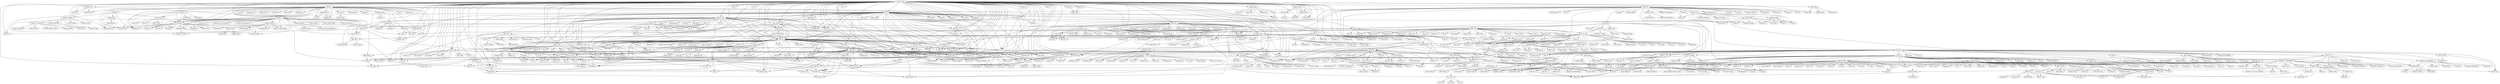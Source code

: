 strict digraph G{
"Enhong Chen " -> "Qi Liu "
"Enhong Chen " -> "Biao Xiang "
"Enhong Chen " -> "Fangshuang Tang "
"Enhong Chen " -> "Biao Chang "
"Enhong Chen " -> "Hengshu Zhu "
"Enhong Chen " -> "Chang Tan "
"Enhong Chen " -> "Chunni Dai"
"Enhong Chen " -> "Huanhuan Cao "
"Enhong Chen " -> "Jilei Tian "
"Enhong Chen " -> "Le Wu "
"Enhong Chen " -> "Linli Xu "
"Enhong Chen " -> "Tengfei Bao "
"Enhong Chen " -> "Lei Zhang "
"Enhong Chen " -> "Jie Yang "
"Enhong Chen " -> "Zaiyi Chen"
"Enhong Chen " -> "Qi Zhou "
"Enhong Chen " -> "Nicholas Jing Yuan "
"Enhong Chen " -> "Yijun Wang"
"Enhong Chen " -> "Zhen Pan"
"Enhong Chen " -> "Tong Xu "
"Enhong Chen " -> "Haiping Ma "
"Enhong Chen " -> "Hongjie Lin"
"Enhong Chen " -> "Hongke Zhao "
"Enhong Chen " -> "Ruoyan Kong"
"Enhong Chen " -> "Xianyu Zeng "
"Enhong Chen " -> "Chuanren Liu "
"Enhong Chen " -> "Liyuan Liu "
"Enhong Chen " -> "Zhen Wangy"
"Enhong Chen " -> "Chu Guan "
"Enhong Chen " -> "Xinjiang Lu "
"Enhong Chen " -> "Xiaolin Li "
"Enhong Chen " -> "Xin Li "
"Enhong Chen " -> "Guandong Xu "
"Enhong Chen " -> "Lin Li "
"Enhong Chen " -> "Aiqing Huang "
"Enhong Chen " -> "Wenjun Ouyang "
"Enhong Chen " -> "Chen Zhu "
"Enhong Chen " -> "Zheng Dong "
"Enhong Chen " -> "Zhen Wang "
"Enhong Chen " -> "Zefan Shen "
"Enhong Chen " -> "Yubo Wang "
"Enhong Chen " -> "Yitan Li "
"Enhong Chen " -> "Guangxiang Zeng "
"Enhong Chen " -> "Ping Luo "
"Enhong Chen " -> "Min Wang "
"Enhong Chen " -> "Ji Chen "
"Enhong Chen " -> "Kuifei Yu "
"Enhong Chen " -> "Bo Li "
"Enhong Chen " -> "Dong Liu "
"Enhong Chen " -> "Lingyang Chu "
"Enhong Chen " -> "Zhefeng Wang "
"Enhong Chen " -> "Zijin Zhao "
"Enhong Chen " -> "Yong Ge "
"Enhong Chen " -> "Xiangyu Zhao "
"Enhong Chen " -> "Hao Zhong "
"Enhong Chen " -> "Guifeng Wang "
"Enhong Chen " -> "Guangming Guo "
"Enhong Chen " -> "Yingling Liu "
"Enhong Chen " -> "Yong Rui "
"Enhong Chen " -> "Cong Zhao "
"Enhong Chen " -> "Guangzhong Sun "
"Enhong Chen " -> "Zhen Liao "
"Enhong Chen " -> "Yu Yang "
"Enhong Chen " -> "Shafqat Ali Shad "
"Enhong Chen " -> "Hao Wang "
"Enhong Chen " -> "Xiaohui Sun "
"Enhong Chen " -> "Derek Hao Hu "
"Enhong Chen " -> "Xiaojun Quan "
"Enhong Chen " -> "Qiming Luo "
"Enhong Chen " -> "Haocheng Wu "
"Enhong Chen " -> "Lei Duan "
"Enhong Chen " -> "Runze Wu "
"Enhong Chen " -> "Wan Ng"
"Enhong Chen " -> "Fuzheng Zhang "
"Enhong Chen " -> "Fan Ye "
"Enhong Chen " -> "Xiang Wu "
"Enhong Chen " -> "Liang He "
"Enhong Chen " -> "Jingsong Lv"
"Enhong Chen " -> "Can Cao"
"Enhong Chen " -> "Guoping Hu"
"Enhong Chen " -> "Yi Zheng "
"Enhong Chen " -> "Guiling Li "
"Enhong Chen " -> "Baoxing Huai "
"Enhong Chen " -> "Linpeng Tang "
"Enhong Chen " -> "Richang Hong "
"Enhong Chen " -> "Junping Du "
"Richang Hong " -> "Junping Du "
"Linpeng Tang " -> "Kai Shu "
"Linpeng Tang " -> "Wan Li "
"Fuzheng Zhang " -> "Zhenyu Zhang"
"Fuzheng Zhang " -> "Honghao Wei "
"Fuzheng Zhang " -> "Chuan Cao "
"Fuzheng Zhang " -> "Hao Fu "
"Fuzheng Zhang " -> "Yuan Zhong "
"Fuzheng Zhang " -> "Wen Zhong "
"Fuzheng Zhang " -> "Jianxun Lian "
"Fuzheng Zhang " -> "Yingmin Zhou "
"Xiaojun Quan " -> "Wenyu Dou "
"Xiaojun Quan " -> "Xingliang Ni "
"Xiaojun Quan " -> "Zhi Lu "
"Xiaojun Quan " -> "Bei Hua "
"Xiaojun Quan " -> "Gang Liu "
"Zhi Lu " -> "Bei Hua "
"Xingliang Ni " -> "Bei Hua "
"Xiaohui Sun " -> "Dongyeop Kang "
"Xiaohui Sun " -> "Ho-Jin Choi "
"Dongyeop Kang " -> "Woosang Lim "
"Dongyeop Kang " -> "Kijung Shin "
"Dongyeop Kang " -> "Lee Sael "
"Dongyeop Kang " -> "U. Kang "
"Dongyeop Kang " -> "Donggyun Han "
"Dongyeop Kang " -> "Nahea Park "
"Dongyeop Kang " -> "Sangtae Kim "
"Dongyeop Kang " -> "Soobin Lee "
"U. Kang " -> "Francesco Silvestri "
"U. Kang " -> "Yongsub Lim "
"U. Kang " -> "Jihoon Choi"
"U. Kang " -> "Woosang Lim "
"U. Kang " -> "Kijung Shin "
"U. Kang " -> "Lee Sael "
"U. Kang " -> "Jinhong Jung "
"U. Kang " -> "Woojeong Jin"
"U. Kang " -> "Lee Sael"
"U. Kang " -> "Namyong Park"
"U. Kang " -> "Donggyun Han "
"U. Kang " -> "Nahea Park "
"U. Kang " -> "Sangtae Kim "
"U. Kang " -> "Soobin Lee "
"Kijung Shin " -> "Bryan Hooi "
"Kijung Shin " -> "Hyun Ah Song "
"Kijung Shin " -> "Hwanjo Yu "
"Kijung Shin " -> "Jisu Kim "
"Kijung Shin " -> "Vaishnavh Nagarajan "
"Kijung Shin " -> "Naji Shajarisales "
"Hyun Ah Song " -> "Xiao Fu "
"Hyun Ah Song " -> "Kejun Huang "
"Bryan Hooi " -> "Disha Makhija"
"Bryan Hooi " -> "Mohit Kumar"
"Bryan Hooi " -> "Jisu Kim "
"Bryan Hooi " -> "Tsubasa Takahashi "
"Zhen Liao " -> "Ho-Jin Choi "
"Guangzhong Sun " -> "Xianming Li "
"Guangzhong Sun " -> "Xichen Wu "
"Guangzhong Sun " -> "Cong Zhao "
"Guangzhong Sun " -> "Yong Rui "
"Guangzhong Sun " -> "Jianxun Lian "
"Hao Zhong " -> "Xiangyu Zhao "
"Yong Ge " -> "Guifeng Wang "
"Yong Ge " -> "Richang Hong "
"Yong Ge " -> "Chuan He "
"Yong Ge " -> "Xindong Wu "
"Yong Ge " -> "Junping Du "
"Zhefeng Wang " -> "Lingyang Chu "
"Zhefeng Wang " -> "Zijin Zhao "
"Min Wang " -> "Fei Chen "
"Min Wang " -> "Lei Zhang "
"Min Wang " -> "Guangxiang Zeng "
"Min Wang " -> "Yuhong Xiong "
"Min Wang " -> "Bingduan Lin "
"Min Wang " -> "Peng Jiang "
"Min Wang " -> "Huiman Hou "
"Min Wang " -> "Lijiang Chen "
"Min Wang " -> "Shimin Chen "
"Min Wang " -> "Conglei Yao "
"Min Wang " -> "Gensheng Zhang "
"Min Wang " -> "Xiao Jiang "
"Gensheng Zhang " -> "Abolfazl Asudeh "
"Gensheng Zhang " -> "Gergely V. Zaruba "
"Shimin Chen " -> "Yanfeng Zhang "
"Shimin Chen " -> "Qiang Wang "
"Lei Zhang " -> "Chang Tan "
"Lei Zhang " -> "Ji Chen "
"Chang Tan " -> "Biao Chang "
"Ping Luo " -> "Zhiqiang Zhang "
"Ping Luo " -> "Yading Yue "
"Ping Luo " -> "Xin Jin "
"Ping Luo " -> "Changying Du "
"Ping Luo " -> "Jia He "
"Ping Luo " -> "Kai Shu "
"Ping Luo " -> "Wan Li "
"Ping Luo " -> "Wei Shen "
"Ping Luo " -> "Xu Pu "
"Ping Luo " -> "Yuhong Xiong "
"Ping Luo " -> "Yong Zhao "
"Ping Luo " -> "Fen Lin "
"Ping Luo " -> "Shicong Feng "
"Ping Luo " -> "Baoyao Zhou "
"Ping Luo " -> "Liwei Zheng "
"Ping Luo " -> "Dan Luo "
"Ping Luo " -> "Guangxiang Zeng "
"Ping Luo " -> "Yuhong Xiong "
"Ping Luo " -> "Bingduan Lin "
"Ping Luo " -> "Ning An "
"Ping Luo " -> "Shengwen Yang "
"Ping Luo " -> "Xukun Shen"
"Ping Luo " -> "Su Yan "
"Ping Luo " -> "Zhiqiang Liu "
"Ping Luo " -> "Yong Zhao "
"Ping Luo " -> "Zhongzhi Shi "
"Ping Luo " -> "Wenchao Yu "
"Ping Luo " -> "Xiang Ao "
"Ping Luo " -> "Conglei Yao "
"Ping Luo " -> "Qi Liu "
"Ping Luo " -> "Xiao Jiang "
"Ping Luo " -> "Yuhong Xiong "
"Ping Luo " -> "Guoxing Zhan"
"Qi Liu " -> "Fangshuang Tang "
"Qi Liu " -> "Le Wu "
"Qi Liu " -> "Linli Xu "
"Qi Liu " -> "Yuyang Ye"
"Qi Liu " -> "Wenya Zhu"
"Qi Liu " -> "Yijun Wang"
"Qi Liu " -> "Zhen Pan"
"Qi Liu " -> "Tong Xu "
"Qi Liu " -> "Hongjie Lin"
"Qi Liu " -> "Hongke Zhao "
"Qi Liu " -> "Ruoyan Kong"
"Qi Liu " -> "Xianyu Zeng "
"Qi Liu " -> "Keli Xiao "
"Qi Liu " -> "Yefan Tao "
"Qi Liu " -> "Yuefan Deng "
"Qi Liu " -> "Chen Zhu "
"Qi Liu " -> "Zheng Dong "
"Qi Liu " -> "Ji Chen "
"Qi Liu " -> "Xiangyu Zhao "
"Qi Liu " -> "Guifeng Wang "
"Qi Liu " -> "Guangming Guo "
"Qi Liu " -> "Yingling Liu "
"Qi Liu " -> "Yu Yang "
"Qi Liu " -> "Shafqat Ali Shad "
"Qi Liu " -> "Hao Wang "
"Qi Liu " -> "Runze Wu "
"Qi Liu " -> "Wan Ng"
"Qi Liu " -> "Xiang Wu "
"Qi Liu " -> "Liang He "
"Qi Liu " -> "Jingsong Lv"
"Qi Liu " -> "Can Cao"
"Qi Liu " -> "Guoping Hu"
"Qi Liu " -> "Yi Zheng "
"Qi Liu " -> "Baoxing Huai "
"Qi Liu " -> "Junping Du "
"Yi Zheng " -> "Nicholas Jing Yuan "
"Nicholas Jing Yuan " -> "Zaiyi Chen"
"Nicholas Jing Yuan " -> "Zhenyu Zhang"
"Nicholas Jing Yuan " -> "Yanjie Fu "
"Nicholas Jing Yuan " -> "Songhua Xu "
"Nicholas Jing Yuan " -> "Kieran McDonald "
"Nicholas Jing Yuan " -> "Yong Rui "
"Nicholas Jing Yuan " -> "Honghao Wei "
"Nicholas Jing Yuan " -> "Chuan Cao "
"Nicholas Jing Yuan " -> "Hao Fu "
"Nicholas Jing Yuan " -> "Yuan Zhong "
"Nicholas Jing Yuan " -> "Wen Zhong "
"Nicholas Jing Yuan " -> "Lian Duan "
"Songhua Xu " -> "Lian Duan "
"Yanjie Fu " -> "Jingci Ming"
"Yanjie Fu " -> "Chu Guan "
"Yanjie Fu " -> "Bin Liu "
"Yanjie Fu " -> "Qiao Li "
"Yanjie Fu " -> "Weiwei Chen "
"Yanjie Fu " -> "Jingyuan Yang "
"Yanjie Fu " -> "Spiros Papadimitriou "
"Yanjie Fu " -> "Lian Duan "
"Yanjie Fu " -> "Can Chen "
"Yanjie Fu " -> "Yong Ge "
"Spiros Papadimitriou " -> "Ananthram Swami "
"Spiros Papadimitriou " -> "Yong Ge "
"Weiwei Chen " -> "Leilei Sun "
"Chu Guan " -> "Jingci Ming"
"Hongke Zhao " -> "Ruoyan Kong"
"Hongke Zhao " -> "Guifeng Wang "
"Tong Xu " -> "Zhen Pan"
"Tong Xu " -> "Hongjie Lin"
"Tong Xu " -> "Guannan Liu "
"Tong Xu " -> "Guoqing Chen "
"Tong Xu " -> "Xiangyu Zhao "
"Tong Xu " -> "Baoxing Huai "
"Guoqing Chen " -> "Can Chen "
"Guannan Liu " -> "Can Chen "
"Linli Xu " -> "Zaiyi Chen"
"Linli Xu " -> "Qi Zhou "
"Linli Xu " -> "Liyuan Liu "
"Linli Xu " -> "Zhen Wangy"
"Linli Xu " -> "Aiqing Huang "
"Linli Xu " -> "Wenjun Ouyang "
"Linli Xu " -> "Zhen Wang "
"Linli Xu " -> "Zefan Shen "
"Linli Xu " -> "Yubo Wang "
"Linli Xu " -> "Yitan Li "
"Linli Xu " -> "Yong Rui "
"Aiqing Huang " -> "Qi Zhou "
"Aiqing Huang " -> "Wenjun Ouyang "
"Qi Zhou " -> "Zaiyi Chen"
"Le Wu " -> "Yijun Wang"
"Le Wu " -> "Guangming Guo "
"Le Wu " -> "Yingling Liu "
"Le Wu " -> "Minghui Qiu "
"Le Wu " -> "Junping Du "
"Minghui Qiu " -> "Guangming Guo "
"Minghui Qiu " -> "Yingling Liu "
"Minghui Qiu " -> "Fenglong Ma "
"Minghui Qiu " -> "Yaliang Li "
"Minghui Qiu " -> "Qi Li "
"Minghui Qiu " -> "Shi Zhi "
"Minghui Qiu " -> "Lu Su "
"Minghui Qiu " -> "Heng Ji "
"Minghui Qiu " -> "Qiming Diao "
"Minghui Qiu " -> "Chao-Yuan Wu "
"Minghui Qiu " -> "Wei Dong "
"Heng Ji " -> "Wenqi He "
"Heng Ji " -> "Meng Qu "
"Heng Ji " -> "Zeqiu Wu "
"Meng Qu " -> "Zeqiu Wu "
"Wenqi He " -> "Zeqiu Wu "
"Lu Su " -> "Hengtong Zhang "
"Lu Su " -> "Yunlong Feng "
"Lu Su " -> "Zhaoran Wang "
"Lu Su " -> "Shiyu Wang "
"Lu Su " -> "Chuishi Meng "
"Lu Su " -> "Christopher J. Quinn "
"Qi Li " -> "Hengtong Zhang "
"Qi Li " -> "Yunlong Feng "
"Qi Li " -> "Chuishi Meng "
"Qi Li " -> "Nan Du "
"Qi Li " -> "Chaochun Liu "
"Qi Li " -> "Yusheng Xie "
"Qi Li " -> "Christopher J. Quinn "
"Chaochun Liu " -> "Yusheng Xie "
"Nan Du " -> "Yusheng Xie "
"Yaliang Li " -> "Chenwei Zhang "
"Yaliang Li " -> "Hengtong Zhang "
"Yaliang Li " -> "Guangxu Xun "
"Yaliang Li " -> "Vishrawas Gopalakrishnan"
"Yaliang Li " -> "Huan Sun "
"Yaliang Li " -> "Hongliang Fei"
"Yaliang Li " -> "Hao Wu"
"Yaliang Li " -> "Chuishi Meng "
"Yaliang Li " -> "Yusheng Xie "
"Huan Sun " -> "Yusheng Xie "
"Fenglong Ma " -> "Hengtong Zhang "
"Fenglong Ma " -> "Houping Xiao "
"Fenglong Ma " -> "Guangxu Xun "
"Fenglong Ma " -> "Vishrawas Gopalakrishnan"
"Fenglong Ma " -> "Yunlong Feng "
"Fenglong Ma " -> "Shi Zhi "
"Fenglong Ma " -> "Christopher J. Quinn "
"Houping Xiao " -> "Hengtong Zhang "
"Houping Xiao " -> "Yunlong Feng "
"Houping Xiao " -> "Zhaoran Wang "
"Houping Xiao " -> "Shiyu Wang "
"Xiang Ao " -> "Yingmin Zhou "
"Wenchao Yu " -> "Xiaohu Cheng "
"Shengwen Yang " -> "Su Yan "
"Shengwen Yang " -> "Zhiqiang Liu "
"Ning An " -> "Yuhong Xiong "
"Ning An " -> "Bingduan Lin "
"Ning An " -> "Wei Shen "
"Ning An " -> "Jing Yang "
"Ning An " -> "Gil Alterovitz "
"Wei Shen " -> "Yinan Liu "
"Wei Shen " -> "Chenwei Ran "
"Wei Shen " -> "Xuan Zhu "
"Wei Shen " -> "Conglei Yao "
"Jia He " -> "Guoping Long "
"Changying Du " -> "Xin Jin "
"Changying Du " -> "Guoping Long "
"Changying Du " -> "Changde Du "
"Changying Du " -> "Xin Jin "
"Changying Du " -> "Yucheng Li "
"Xin Jin " -> "Dan Luo "
"Zhiqiang Zhang " -> "Jiawei Hu "
"Xiaolin Li " -> "Jingci Ming"
"Xinjiang Lu " -> "Jingci Ming"
"Chuanren Liu " -> "Xianyu Zeng "
"Chuanren Liu " -> "Jingyuan Yang "
"Chuanren Liu " -> "Mingfei Teng "
"Chuanren Liu " -> "March Liao"
"Chuanren Liu " -> "Vivian Zhu"
"Chuanren Liu " -> "Zheng Dong "
"Chuanren Liu " -> "Kai Zhang "
"Chuanren Liu " -> "Wei Geng"
"Chuanren Liu " -> "Matt Perkins"
"Chuanren Liu " -> "Bowen Du "
"Chuanren Liu " -> "Zhenshan Hou "
"Chuanren Liu " -> "Leilei Sun "
"Chuanren Liu " -> "Yanming Xie"
"Chuanren Liu " -> "Lian Duan "
"Chuanren Liu " -> "Yong Ge "
"Kai Zhang " -> "Shandian Zhe "
"Kai Zhang " -> "Chaoran Cheng "
"Kai Zhang " -> "Zhi Wei "
"Kai Zhang " -> "Tan Yan "
"Zhi Wei " -> "Fei Tan "
"Zhi Wei " -> "Chaoran Cheng "
"Zhi Wei " -> "Kuang Du"
"Zhi Wei " -> "Ruihua Cheng"
"Zhi Wei " -> "Chenguang Qin"
"Zhi Wei " -> "Huaxin You"
"Zhi Wei " -> "Sha Hu"
"Zhi Wei " -> "Shandian Zhe "
"Haiping Ma " -> "Zhen Pan"
"Haiping Ma " -> "Hongjie Lin"
"Tengfei Bao " -> "Baoxing Huai "
"Tengfei Bao " -> "Hengshu Zhu "
"Hengshu Zhu " -> "Biao Chang "
"Hengshu Zhu " -> "Xianyu Zeng "
"Hengshu Zhu " -> "Huang Xu "
"Hengshu Zhu " -> "Zhiwen Yu "
"Hengshu Zhu " -> "Bin Guo "
"Hengshu Zhu " -> "Chen Zhu "
"Hengshu Zhu " -> "Bo Jin "
"Hengshu Zhu " -> "Li Guo"
"Hengshu Zhu " -> "Chao Zhang"
"Hengshu Zhu " -> "Kuifei Yu "
"Hengshu Zhu " -> "Xiangyu Zhao "
"Hengshu Zhu " -> "Chen Zhu "
"Hengshu Zhu " -> "Pengliang Ding "
"Hengshu Zhu " -> "Fang Xie "
"Hengshu Zhu " -> "Qing Wang "
"Hengshu Zhu " -> "Wei Hu "
"Hengshu Zhu " -> "Yuan Yao "
"Hengshu Zhu " -> "Meng Qu "
"Hengshu Zhu " -> "Junming Liu "
"Hengshu Zhu " -> "Baoxing Huai "
"Junming Liu " -> "Jingci Ming"
"Junming Liu " -> "Qiao Li "
"Junming Liu " -> "Jingyuan Yang "
"Junming Liu " -> "Leilei Sun "
"Meng Qu " -> "Qiao Li "
"Meng Qu " -> "Jingyuan Yang "
"Bo Jin " -> "Chao Che "
"Bo Jin " -> "Kuifei Yu"
"Bo Jin " -> "Yue Qu "
"Bo Jin " -> "Li Guo "
"Bo Jin " -> "Cuili Yao "
"Bo Jin " -> "Ruiyun Yu "
"Bo Jin " -> "Qiang Zhang "
"Bin Guo " -> "Zhitao Wang "
"Bin Guo " -> "Liang Wang "
"Bin Guo " -> "Tao Ku "
"Bin Guo " -> "Fei Yi "
"Bin Guo " -> "Miao Tian "
"Zhiwen Yu " -> "Huang Xu "
"Zhiwen Yu " -> "Zhitao Wang "
"Zhiwen Yu " -> "Liang Wang "
"Zhiwen Yu " -> "Tao Ku "
"Zhiwen Yu " -> "Fei Yi "
"Zhiwen Yu " -> "Miao Tian "
"Zhiwen Yu " -> "Zhu Wang "
"Zhiwen Yu " -> "Huilei He "
"Zhiwen Yu " -> "Jilei Tian "
"Zhu Wang " -> "Miao Tian "
"Linli Xu " -> "Defu Lian "
"Defu Lian " -> "Yuyang Ye"
"Defu Lian " -> "Wenya Zhu"
"Defu Lian " -> "Zhenyu Zhang"
"Defu Lian " -> "Xianming Li "
"Defu Lian " -> "Yong Rui "
"Defu Lian " -> "Cong Zhao "
"Jilei Tian " -> "Kuifei Yu "
"Jilei Tian " -> "Dong Liu "
"Jilei Tian " -> "Baoxing Huai "
"Huanhuan Cao " -> "Jie Yang "
"Huanhuan Cao " -> "Kuifei Yu "
"Huanhuan Cao " -> "Dong Liu "
"Huanhuan Cao " -> "Derek Hao Hu "
"Biao Xiang " -> "Fangshuang Tang "
"Biao Xiang " -> "Ji Chen "
"Biao Xiang " -> "Yu Yang "
"Biao Xiang " -> "Shafqat Ali Shad "
"Qi Liu " -> "Zongda Wu "
"Qi Liu " -> "Biao Chang "
"Zongda Wu " -> "Yijun Wang"
"Zongda Wu " -> "Guandong Xu "
"Zongda Wu " -> "Guiling Li "
"Enhong Chen " -> "Zhongmou Li "
"Enhong Chen " -> "Defu Lian "
"Enhong Chen " -> "Kai Zheng "
"Kai Zheng " -> "Hoyoung Jueng"
"Kai Zheng " -> "Jiajie Xu "
"Kai Zheng " -> "Haozhou Wang "
"Kai Zheng " -> "Bolong Zheng "
"Kai Zheng " -> "Ling Jyh Chen "
"Kai Zheng " -> "Fuzheng Zhang "
"Kai Zheng " -> "Defu Lian "
"Kai Zheng " -> "Han Su "
"Kai Zheng " -> "Guohui Li "
"Kai Zheng " -> "Shuo Shang "
"Kai Zheng " -> "Guohe Li "
"Kai Zheng " -> "Haoji Hu "
"Kai Zheng " -> "Yingzi Wang "
"Yingzi Wang " -> "Kieran McDonald "
"Yingzi Wang " -> "Yong Rui "
"Shuo Shang " -> "Jiajun Liu "
"Shuo Shang " -> "Kun Zhao "
"Shuo Shang " -> "Philipp Sommer "
"Shuo Shang " -> "Brano Kusy "
"Shuo Shang " -> "Raja Jurdak "
"Shuo Shang " -> "Lisi Chen "
"Shuo Shang " -> "Zhewei Wei "
"Shuo Shang " -> "Guohe Li "
"Raja Jurdak " -> "Kewei Zhang "
"Raja Jurdak " -> "Reza Arablouei "
"Jiajun Liu " -> "Kun Zhao "
"Jiajun Liu " -> "Philipp Sommer "
"Jiajun Liu " -> "Brano Kusy "
"Ling Jyh Chen " -> "Kai Zheng "
"Bolong Zheng " -> "Yaguang Li "
"Bolong Zheng " -> "Han Su "
"Bolong Zheng " -> "Tieke He "
"Bolong Zheng " -> "Guohui Li "
"Jiajie Xu " -> "Hoyoung Jueng"
"Jiajie Xu " -> "Huiwen Liu "
"Jiajie Xu " -> "Kai Zheng "
"Jiajie Xu " -> "Lan Du "
"Jiajie Xu " -> "Xian Wu "
"Zhongmou Li " -> "Xiang Wu "
"Chen Zhu " -> "Spiros Papadimitriou "
"Chuanren Liu " -> "Nicholas Jing Yuan "
"Chuanren Liu " -> "Yanjie Fu "
"Chuanren Liu " -> "Songhua Xu "
"Chuanren Liu " -> "Chonghui Guo "
"Chuanren Liu " -> "Yong Tang "
"Chonghui Guo " -> "Leilei Sun "
"Chonghui Guo " -> "Yanming Xie"
"Yanjie Fu " -> "Hao Zhong "
"Nicholas Jing Yuan " -> "Dan Luo "
"Tengfei Bao " -> "Le Wu "
"Tengfei Bao " -> "Linli Xu "
"Tengfei Bao " -> "Yi Zheng "
"Hengshu Zhu " -> "Jingyuan Yang "
"Zhiwen Yu " -> "Jingyuan Yang "
"Biao Xiang " -> "Yi Zheng "
"Qi Liu " -> "Minghui Qiu "
"Qi Liu " -> "Linpeng Tang "
"Qi Li " -> "Huan Sun "
"Yaliang Li " -> "Chaochun Liu "
"Yaliang Li " -> "Nan Du "
"Enhong Chen " -> "Yong Ge "
"Enhong Chen " -> "Zongda Wu "
"Enhong Chen " -> "Feida Zhu "
"Enhong Chen " -> "Yanjie Fu "
"Enhong Chen " -> "Ming Zhou "
"Kai Zheng " -> "Wen Chih Peng "
"Kai Zheng " -> "Nicholas Jing Yuan "
"Kai Zheng " -> "Yong Rui "
"Yong Rui " -> "Honghao Wei "
"Yong Rui " -> "Chuan Cao "
"Yong Rui " -> "Hao Fu "
"Yong Rui " -> "Hao Fu "
"Yong Rui " -> "Jianlong Fu "
"Yong Rui " -> "Kuiyuan Yang "
"Nicholas Jing Yuan " -> "Qi Zhou "
"Yanjie Fu " -> "Yong Ge "
"Wen Chih Peng " -> "Wen Yuan Zhu "
"Wen Chih Peng " -> "Kai Zheng "
"Wen Chih Peng " -> "Chih Chieh Hung "
"Wen Chih Peng " -> "Po Ruey Lei "
"Wen Yuan Zhu " -> "Kai Zheng "
"Ming Zhou " -> "Pengcheng Yin "
"Ming Zhou " -> "Nan Duan "
"Ming Zhou " -> "Junwei Bao "
"Ming Zhou " -> "Kai Zhang "
"Ming Zhou " -> "Wei Wu "
"Ming Zhou " -> "Haocheng Wu "
"Ming Zhou " -> "Furu Wei "
"Ming Zhou " -> "Yingjun Wu "
"Ming Zhou " -> "Hyun-Kyo Oh "
"Ming Zhou " -> "Sunju Park "
"Ming Zhou " -> "Yajuan Duan "
"Ming Zhou " -> "Xiaolong Wang "
"Ming Zhou " -> "Xiaohua Liu "
"Ming Zhou " -> "Ming Zhang "
"Ming Zhou " -> "Jinhan Kim "
"Ming Zhou " -> "Long Jiang "
"Ming Zhou " -> "Xiaohua Liu "
"Ming Zhou " -> "Long Jiang "
"Ming Zhou " -> "Duo Ding "
"Ming Zhou " -> "Xingping Jiang "
"Ming Zhou " -> "Fang Wang "
"Ming Zhou " -> "Lei Duan "
"Ming Zhou " -> "Bing Qin "
"Ming Zhou " -> "Nan Yang "
"Long Jiang " -> "Ming Zhou "
"Jinhan Kim " -> "Mu-Woong Lee "
"Jinhan Kim " -> "Ming Zhou "
"Xiaolong Wang " -> "Jingjing Wang "
"Xiaolong Wang " -> "Min Li "
"Jingjing Wang " -> "Wenzhu Tong "
"Jingjing Wang " -> "Hongkun Yu "
"Jingjing Wang " -> "Min Li "
"Jingjing Wang " -> "Xiuli Ma "
"Jingjing Wang " -> "Haoyan Cai "
"Jingjing Wang " -> "Tim Hanratty "
"Tim Hanratty " -> "Keyang Zhang "
"Tim Hanratty " -> "Quan Yuan "
"Tim Hanratty " -> "Haoruo Peng "
"Tim Hanratty " -> "Shaowen Wang "
"Shaowen Wang " -> "Haoruo Peng "
"Quan Yuan " -> "Xinhe Geng "
"Quan Yuan " -> "Haoruo Peng "
"Keyang Zhang " -> "Haoruo Peng "
"Sunju Park " -> "Hyun-Kyo Oh "
"Sunju Park " -> "Jiwoon Ha "
"Sunju Park " -> "Soon-Hyoung Kwon "
"Sunju Park " -> "Min-Hee Jang "
"Sunju Park " -> "Sang-Chul Lee "
"Sunju Park " -> "Yoohan Noh "
"Jiwoon Ha " -> "Dong-Kyu Chae "
"Jiwoon Ha " -> "BooJoong Kang "
"Jiwoon Ha " -> "Eul Gyu Im "
"Jiwoon Ha " -> "Soon-Hyoung Kwon "
"Dong-Kyu Chae " -> "Seong-Je Cho "
"Dong-Kyu Chae " -> "Yesol Kim "
"Dong-Kyu Chae " -> "Yun-Yong Ko "
"Hyun-Kyo Oh " -> "Yoohan Noh "
"Furu Wei " -> "Yingjun Wu "
"Furu Wei " -> "Yajuan Duan "
"Furu Wei " -> "Bing Qin "
"Furu Wei " -> "Nan Yang "
"Wei Wu " -> "Kai Zhang "
"Wei Wu " -> "Haocheng Wu "
"Wei Wu " -> "Fang Wang "
"Wei Wu " -> "Lei Duan "
"Kai Zhang " -> "Fang Wang "
"Yanjie Fu " -> "Xiaolin Li "
"Yanjie Fu " -> "Xinjiang Lu "
"Min Wang " -> "Linpeng Tang "
"Ping Luo " -> "Peifeng Yin "
"Qi Liu " -> "Haiping Ma "
"Qi Liu " -> "Chuanren Liu "
"Chuanren Liu " -> "Meng Qu "
"Linli Xu " -> "Yingzi Wang "
"Le Wu " -> "Richang Hong "
"Peifeng Yin " -> "Kai Shu "
"Peifeng Yin " -> "Wan Li "
"Feida Zhu " -> "Liu Yang "
"Feida Zhu " -> "Swapna Gottipati "
"Feida Zhu " -> "Huiping Sun "
"Feida Zhu " -> "Zhong Chen "
"Feida Zhu " -> "Hanbo Dai "
"Feida Zhu " -> "Biao Chang "
"Feida Zhu " -> "Wei Xie "
"Feida Zhu " -> "Cindy Xinde Lin "
"Feida Zhu " -> "Bolin Ding "
"Feida Zhu " -> "Bo Zhao "
"Feida Zhu " -> "Chen Chen "
"Feida Zhu " -> "Xin Mu "
"Feida Zhu " -> "Jing Xiao"
"Feida Zhu " -> "Jianzong Wang"
"Feida Zhu " -> "Guangming Guo "
"Feida Zhu " -> "Yingling Liu "
"Feida Zhu " -> "Qiang Qu "
"Feida Zhu " -> "Wei Dong "
"Feida Zhu " -> "Kwan Hui Lim "
"Feida Zhu " -> "Palakorn Achananuparp "
"Feida Zhu " -> "Adrian Vu "
"Feida Zhu " -> "Agus Trisnajaya Kwee "
"Feida Zhu " -> "Wei Wei "
"Feida Zhu " -> "Guohui Li "
"Kwan Hui Lim " -> "Xiaoting Wang "
"Kwan Hui Lim " -> "Tharshan Vaithianathan "
"Bo Zhao " -> "Xide Lin "
"Bo Zhao " -> "Mengting Wan "
"Bo Zhao " -> "Xiangyu Chen "
"Bo Zhao " -> "Fedor Borisyuk "
"Bo Zhao " -> "Krishnaram Kenthapadi "
"Bo Zhao " -> "David Stein "
"Bo Zhao " -> "Chuishi Meng "
"Bo Zhao " -> "Shi Zhi "
"Bo Zhao " -> "Wenzhu Tong "
"Bo Zhao " -> "Dian Yu "
"Bo Zhao " -> "Joonseok Lee "
"Bo Zhao " -> "Yupeng Gu "
"Bo Zhao " -> "Yizhou Sun "
"Bo Zhao " -> "Fangbo Tao "
"Bo Zhao " -> "Tim Weninger "
"Tim Weninger " -> "Salvador Aguiñaga "
"Tim Weninger " -> "Rodrigo Palacios "
"Tim Weninger " -> "David Chiang "
"Tim Weninger " -> "Yonatan Bisk "
"Tim Weninger " -> "Baoxu Shi "
"Tim Weninger " -> "Rodrigo Palacios "
"Tim Weninger " -> "Thomas Gottron"
"Tim Weninger " -> "Rick Barber "
"Fangbo Tao " -> "Huan Gui "
"Fangbo Tao " -> "Jialu Liu "
"Joonseok Lee " -> "Sangho Suh "
"Joonseok Lee " -> "Seungyeon Kim "
"Bolin Ding " -> "Xide Lin "
"Bolin Ding " -> "Xin Jin "
"Bolin Ding " -> "Liangliang Cao "
"Bolin Ding " -> "Jiebo Luo "
"Bolin Ding " -> "Zhenhui Li "
"Bolin Ding " -> "Roland Kays "
"Bolin Ding " -> "Peter Nye "
"Bolin Ding " -> "Ashok N. Srivastava "
"Bolin Ding " -> "Nikunj C. Oza "
"Nikunj C. Oza " -> "Bryan L. Matthews "
"Nikunj C. Oza " -> "Manali Sharma "
"Nikunj C. Oza " -> "David Nielsen "
"Nikunj C. Oza " -> "Clay Woolam "
"Nikunj C. Oza " -> "Kevin W. Hamlen "
"Kevin W. Hamlen " -> "Clay Woolam "
"Manali Sharma " -> "David Nielsen "
"Manali Sharma " -> "Maria Eugenia Ramirez-Loaiza "
"Manali Sharma " -> "Geet Kumar "
"Bryan L. Matthews " -> "Igor Melnyk "
"Bryan L. Matthews " -> "David Nielsen "
"Ashok N. Srivastava " -> "Qing Chen "
"Zhenhui Li " -> "Fei Wu "
"Zhenhui Li " -> "Hongjian Wang "
"Zhenhui Li " -> "Margaret C. Crofoot "
"Zhenhui Li " -> "Hongjian Wang "
"Zhenhui Li " -> "Corina Graif "
"Zhenhui Li " -> "Zhuojie Huang "
"Zhenhui Li " -> "Jingjing Wang "
"Hongjian Wang " -> "Zhuojie Huang "
"Fei Wu " -> "Zhuojie Huang "
"Jiebo Luo " -> "Tianran Hu "
"Jiebo Luo " -> "Yingzi Wang "
"Jiebo Luo " -> "Liangliang Cao "
"Jiebo Luo " -> "Adam Sadilek "
"Jiebo Luo " -> "Yu Wang "
"Jiebo Luo " -> "Jianbo Yuan "
"Jiebo Luo " -> "Quanzeng You "
"Jiebo Luo " -> "Tong Sun "
"Jiebo Luo " -> "Simon Weber "
"Jiebo Luo " -> "Andrew Nocka "
"Jiebo Luo " -> "Danning Zheng "
"Jiebo Luo " -> "Junhuan Zhu "
"Jiebo Luo " -> "Yuheng Hu "
"Jiebo Luo " -> "Jun Wu "
"Jiebo Luo " -> "Ling He "
"Jiebo Luo " -> "Lee Murphy "
"Jiebo Luo " -> "Zhou Yu "
"Jiebo Luo " -> "Fei Wu "
"Jiebo Luo " -> "Yi Yang "
"Jiebo Luo " -> "Bin Xu "
"Jiebo Luo " -> "Hailin Jin "
"Jiebo Luo " -> "Jianchao Yang "
"Jiebo Luo " -> "Tianlang Chen"
"Jiebo Luo " -> "Yuxiao Chen"
"Jiebo Luo " -> "Gang Wang "
"Jiebo Luo " -> "Dhiraj Joshi "
"Jiebo Luo " -> "Andrey Del Pozo "
"Hailin Jin " -> "Matthew D. Hoffman "
"Bin Xu " -> "Xin Shen "
"Yi Yang " -> "Zhou Yu "
"Yi Yang " -> "Xiaojun Chang "
"Yi Yang " -> "Xiaochi Wei "
"Yi Yang " -> "Xiang Wang "
"Yi Yang " -> "Zhipeng Gao "
"Yi Yang " -> "Hanqi Wang "
"Yi Yang " -> "Jun Xiao "
"Yi Yang " -> "Weiming Lu "
"Yi Yang " -> "Jiajun Liu "
"Xiaojun Chang " -> "Guodong Long "
"Fei Wu " -> "Zhou Yu "
"Fei Wu " -> "Siliang Tang "
"Fei Wu " -> "Xinyan Lu "
"Fei Wu " -> "Hanqi Wang "
"Fei Wu " -> "Jun Xiao "
"Fei Wu " -> "Weiming Lu "
"Fei Wu " -> "Jun Song "
"Fei Wu " -> "Haishan Wu"
"Fei Wu " -> "Tong Zhang"
"Fei Wu " -> "Xinyu Duan "
"Fei Wu " -> "Haidong Gao "
"Siliang Tang " -> "Zhou Yu "
"Siliang Tang " -> "Xinyu Duan "
"Siliang Tang " -> "Jun Xiao "
"Siliang Tang " -> "Haidong Gao "
"Quanzeng You " -> "Tong Sun "
"Quanzeng You " -> "Junhuan Zhu "
"Quanzeng You " -> "Jianchao Yang "
"Quanzeng You " -> "Xing Yong"
"Jianbo Yuan " -> "Jun Wu "
"Adam Sadilek " -> "Tianran Hu "
"Tianran Hu " -> "Yingzi Wang "
"Xin Jin " -> "Liangliang Cao "
"Xin Jin " -> "Keke Cai "
"Xin Jin " -> "Zhen Wen "
"Xin Jin " -> "Gang Wang "
"Xin Jin " -> "Dhiraj Joshi "
"Xin Jin " -> "Andrey Del Pozo "
"Zhen Wen " -> "Nan Li "
"Zhen Wen " -> "Arijit Khan "
"Zhen Wen " -> "Huida Qiu "
"Zhen Wen " -> "Dashun Wang "
"Zhen Wen " -> "Ching Yung Lin "
"Zhen Wen " -> "Chaoming Song "
"Dashun Wang " -> "Xinyang Zhang "
"Arijit Khan " -> "Thomas Wohler "
"Arijit Khan " -> "Nandish Jayaram "
"Hengshu Zhu " -> "Huayu Li "
"Yong Ge " -> "Biao Chang "
"Yong Ge " -> "Hasan Timucin Ozdemir "
"Yong Ge " -> "Jannite Yu "
"Yong Ge " -> "Kuo Chu Lee "
"Yong Ge " -> "Zhenyu Zhang"
"Yong Ge " -> "Ruoyan Kong"
"Yong Ge " -> "Danhuai Guo "
"Yong Ge " -> "Yingqiu Zhu "
"Yong Ge " -> "Wei Xu "
"Yong Ge " -> "Yuanchun Zhou "
"Yong Ge " -> "Zijun Yao "
"Yong Ge " -> "Jing Yuan "
"Yong Ge " -> "Chen Zhu "
"Yong Ge " -> "Li Guo"
"Yong Ge " -> "Chao Zhang"
"Yong Ge " -> "Liang Wu "
"Yong Ge " -> "Bo Liu "
"Yong Ge " -> "Guandong Xu "
"Yong Ge " -> "Changxia Tao "
"Yong Ge " -> "Yuan Ge"
"Yong Ge " -> "Wei Geng"
"Yong Ge " -> "Matt Perkins"
"Yong Ge " -> "Zhongmou Li "
"Yong Ge " -> "Keli Xiao "
"Yong Ge " -> "Marco Gruteser "
"Yong Ge " -> "Yi Zheng "
"Yong Ge " -> "Min Ding "
"Keli Xiao " -> "Yong Ge "
"Yuan Ge" -> "Changxia Tao "
"Guandong Xu " -> "Liang Wu "
"Guandong Xu " -> "Bo Liu "
"Guandong Xu " -> "Jianhui Li "
"Guandong Xu " -> "Yuanchun Zhou "
"Guandong Xu " -> "Liang Hu "
"Guandong Xu " -> "Wei Cao "
"Guandong Xu " -> "Zhiping Gu"
"Guandong Xu " -> "Runze Wu "
"Guandong Xu " -> "Wan Ng"
"Guandong Xu " -> "Songguo Liu"
"Guandong Xu " -> "Can Zhu "
"Zhiping Gu" -> "Wei Cao "
"Liang Hu " -> "Wei Cao "
"Yuanchun Zhou " -> "Danhuai Guo "
"Yuanchun Zhou " -> "Yingqiu Zhu "
"Yuanchun Zhou " -> "Wei Xu "
"Yuanchun Zhou " -> "Liang Wu "
"Yuanchun Zhou " -> "Bo Liu "
"Yuanchun Zhou " -> "Bin Cao "
"Liang Wu " -> "Justin Sampson "
"Jianhui Li " -> "Danhuai Guo "
"Jianhui Li " -> "Yingqiu Zhu "
"Jianhui Li " -> "Wei Xu "
"Jianhui Li " -> "Bo Liu "
"Jianhui Li " -> "Bin Cao "
"Jing Yuan " -> "Zijun Yao "
"Zijun Yao " -> "Bin Liu "
"Zijun Yao " -> "Yong Ge "
"Enhong Chen " -> "Wenjun Zhou "
"Enhong Chen " -> "Heung-Yeung Shum "
"Heung-Yeung Shum " -> "Yajuan Duan "
"Heung-Yeung Shum " -> "Furu Wei "
"Heung-Yeung Shum " -> "Haocheng Wu "
"Heung-Yeung Shum " -> "Wei Wu "
"Heung-Yeung Shum " -> "Lei Duan "
"Furu Wei " -> "Zhou Zhao "
"Furu Wei " -> "Duyu Tang "
"Duyu Tang " -> "Bing Qin "
"Duyu Tang " -> "Nan Yang "
"Zhou Zhao " -> "Yingjun Wu "
"Zhou Zhao " -> "Xinyu Duan "
"Zhou Zhao " -> "Jun Xiao "
"Zhou Zhao " -> "Hanqing Lu "
"Zhou Zhao " -> "Steven Liu "
"Yu Yang " -> "Nicholas Jing Yuan "
"Feida Zhu " -> "Minghui Qiu "
"Feida Zhu " -> "Qi Liu "
"Feida Zhu " -> "Le Wu "
"Feida Zhu " -> "Siyuan Liu "
"Feida Zhu " -> "Shuhui Wang "
"Shuhui Wang " -> "Kasthuri Jayarajah "
"Shuhui Wang " -> "Archan Misra "
"Shuhui Wang " -> "Jun Huang "
"Shuhui Wang " -> "Guorong Li "
"Shuhui Wang " -> "Yan Hua "
"Shuhui Wang " -> "Anni Cai "
"Shuhui Wang " -> "Xin Jin "
"Shuhui Wang " -> "Qiang Qu"
"Xin Jin " -> "Jia He "
"Siyuan Liu " -> "Kasthuri Jayarajah "
"Siyuan Liu " -> "Archan Misra "
"Siyuan Liu " -> "Yan Hua "
"Siyuan Liu " -> "Qingming Huang "
"Siyuan Liu " -> "Anni Cai "
"Siyuan Liu " -> "Rammaya Krishnan"
"Siyuan Liu " -> "Qiang Qu "
"Siyuan Liu " -> "Qiang Qu"
"Siyuan Liu " -> "Ramayya Krishnan "
"Qingming Huang " -> "Jun Huang "
"Qingming Huang " -> "Guorong Li "
"Qingming Huang " -> "Yan Hua "
"Qingming Huang " -> "Anni Cai "
"Le Wu " -> "Hongke Zhao "
"Bo Zhao " -> "Lance M. Kaplan "
"Bo Zhao " -> "Qi Li "
"Bo Zhao " -> "Wei Fan "
"Bo Zhao " -> "Yaliang Li "
"Bo Zhao " -> "Lu Su "
"Bo Zhao " -> "Fenglong Ma "
"Bo Zhao " -> "Heng Ji "
"Bo Zhao " -> "Yuanhua Lv "
"Bo Zhao " -> "David Hardtke "
"Bo Zhao " -> "Yang Li "
"Bo Zhao " -> "Ashok N. Srivastava "
"Bo Zhao " -> "Nikunj C. Oza "
"Nikunj C. Oza " -> "Igor Melnyk "
"Yang Li " -> "Fangbo Tao "
"David Hardtke " -> "Yupeng Gu "
"David Hardtke " -> "Yizhou Sun "
"Yuanhua Lv " -> "Qianyi Zhan "
"Yuanhua Lv " -> "Joonseok Lee "
"Yuanhua Lv " -> "Dimitrios Lymberopoulos "
"Yuanhua Lv " -> "Wan Chen "
"Yuanhua Lv " -> "Ashok Chandra "
"Yuanhua Lv " -> "Pradeep Chilakamarri "
"Yuanhua Lv " -> "David Hamilton "
"Yuanhua Lv " -> "Bernhard Kohlmeier "
"Yuanhua Lv " -> "Dhyanesh Narayanan "
"Yuanhua Lv " -> "Evangelos E. Papalexakis "
"Yuanhua Lv " -> "Bo Zhao "
"Yuanhua Lv " -> "Taesup Moon "
"Evangelos E. Papalexakis " -> "Xiao Fu "
"Evangelos E. Papalexakis " -> "Kejun Huang "
"Evangelos E. Papalexakis " -> "Bryan Hooi "
"Evangelos E. Papalexakis " -> "Alona Fyshe "
"Evangelos E. Papalexakis " -> "Hwanjo Yu "
"Evangelos E. Papalexakis " -> "A. Seza Dogruöz "
"Evangelos E. Papalexakis " -> "Bin Liu "
"Evangelos E. Papalexakis " -> "Ashok Chandra "
"Evangelos E. Papalexakis " -> "Pradeep Chilakamarri "
"Evangelos E. Papalexakis " -> "David Hamilton "
"Evangelos E. Papalexakis " -> "Bernhard Kohlmeier "
"Evangelos E. Papalexakis " -> "Dhyanesh Narayanan "
"Evangelos E. Papalexakis " -> "Bo Zhao "
"Evangelos E. Papalexakis " -> "Ananthram Swami "
"Dimitrios Lymberopoulos " -> "Mengting Wan "
"Dimitrios Lymberopoulos " -> "Di Wang "
"Dimitrios Lymberopoulos " -> "Matthew Goldman "
"Dimitrios Lymberopoulos " -> "Matt Taddy "
"Dimitrios Lymberopoulos " -> "Gennady Pekhimenko "
"Dimitrios Lymberopoulos " -> "Oriana Riva "
"Dimitrios Lymberopoulos " -> "Karin Strauss "
"Dimitrios Lymberopoulos " -> "Doug Burger "
"Dimitrios Lymberopoulos " -> "He Wang "
"Mengting Wan " -> "Di Wang "
"Mengting Wan " -> "Matthew Goldman "
"Mengting Wan " -> "Matt Taddy "
"Fenglong Ma " -> "Qi Li "
"Fenglong Ma " -> "Yaliang Li "
"Fenglong Ma " -> "Lu Su "
"Wei Fan " -> "Chenwei Zhang "
"Wei Fan " -> "Jingchao Ni "
"Wei Fan " -> "Shulong Tan "
"Wei Fan " -> "Hongliang Fei"
"Wei Fan " -> "Hao Wu"
"Wei Fan " -> "Ke Wu "
"Wei Fan " -> "Andrea Edwards "
"Wei Fan " -> "Liangyue Li "
"Wei Fan " -> "Yuan Yao "
"Wei Fan " -> "Hanghang Tong "
"Wei Fan " -> "Yubao Wu "
"Wei Fan " -> "Xiaofeng Zhu "
"Wei Fan " -> "Li Li "
"Wei Fan " -> "Chuishi Meng "
"Wei Fan " -> "Yongjie Cai "
"Wei Fan " -> "Hanghang Tong "
"Wei Fan " -> "Ping Ji "
"Wei Fan " -> "Ziming Feng "
"Wei Fan " -> "Yusheng Xie "
"Wei Fan " -> "Nan Du "
"Wei Fan " -> "Xiaobai Liu "
"Hanghang Tong " -> "Yang Yang "
"Hanghang Tong " -> "Chaoli Wang "
"Hanghang Tong " -> "Yong Wu "
"Hanghang Tong " -> "Jian Lu "
"Hanghang Tong " -> "Guo Yan "
"Hanghang Tong " -> "Kezun Zhang "
"Hanghang Tong " -> "Xing Su "
"Hanghang Tong " -> "Ping Ji "
"Hanghang Tong " -> "Xinzhu Mu "
"Hanghang Tong " -> "Chen Chen "
"Hanghang Tong " -> "Jingrui He"
"Hanghang Tong " -> "Nadya Bliss"
"Hanghang Tong " -> "Chuang Lin "
"Hanghang Tong " -> "Si Zhang "
"Hanghang Tong " -> "Lei Xie "
"Hanghang Tong " -> "Lei Ying "
"Hanghang Tong " -> "Cong Ma "
"Hanghang Tong " -> "Yu Jing "
"Hanghang Tong " -> "Yongjie Cai "
"Hanghang Tong " -> "Ping Ji "
"Hanghang Tong " -> "Jingchao Ni "
"Hanghang Tong " -> "Jingwei Xu "
"Chen Chen " -> "Lei Xie "
"Chen Chen " -> "Lei Ying "
"Jian Lu " -> "Yong Wu "
"Hanghang Tong " -> "Nan Cao "
"Hanghang Tong " -> "How Jing"
"Hanghang Tong " -> "Jiaying Liu "
"Yuan Yao " -> "Yong Wu "
"Yuan Yao " -> "Guo Yan "
"Yuan Yao " -> "Liangyue Li "
"Yuan Yao " -> "Jingwei Xu "
"Liangyue Li " -> "Nan Cao "
"Liangyue Li " -> "How Jing"
"Shulong Tan " -> "Hongliang Fei"
"Shulong Tan " -> "Hao Wu"
"Shulong Tan " -> "Chenwei Zhang "
"Lance M. Kaplan " -> "Mengting Wan "
"Lance M. Kaplan " -> "Xiangyu Chen "
"Lance M. Kaplan " -> "Guangyu Zhou "
"Lance M. Kaplan " -> "Quan Yuan "
"Lance M. Kaplan " -> "Honglei Zhuang "
"Lance M. Kaplan " -> "Shaowen Wang "
"Jiajun Liu " -> "Raja Jurdak "
"Qi Liu " -> "Hengshu Zhu "
"Hengshu Zhu " -> "Guannan Liu "
"Junming Liu " -> "Xiaolin Li "
"Wenjun Zhou " -> "Xiaogang Han "
"Wenjun Zhou " -> "Xing Jiang "
"Wenjun Zhou " -> "Hengjie Song "
"Wenjun Zhou " -> "Ming Zhong "
"Wenjun Zhou " -> "Toyoaki Nishida "
"Wenjun Zhou " -> "Bowen Du "
"Wenjun Zhou " -> "Zhenshan Hou "
"Wenjun Zhou " -> "Xiaodong Feng "
"Wenjun Zhou " -> "Sen Wu "
"Wenjun Zhou " -> "Zhiwei Tang "
"Wenjun Zhou " -> "Yong Ge "
"Wenjun Zhou " -> "Xiaofeng Gao "
"Wenjun Zhou " -> "Hangzai Luo "
"Xiaofeng Gao " -> "Jiaofei Zhong "
"Xiaofeng Gao " -> "Yan Shi "
"Xiaofeng Gao " -> "Xiaodong Yue "
"Xiaofeng Gao " -> "Yang Hong "
"Xiaofeng Gao " -> "Qiwei Tang "
"Xiaofeng Gao " -> "Guihai Chen "
"Xiaofeng Gao " -> "Shaojie Tang "
"Yong Ge " -> "Fuzheng Zhang "
"Yong Ge " -> "Yong Rui "
"Yong Ge " -> "Jianhui Li "
"Yong Ge " -> "Liang Du "
"Yong Ge " -> "Biao Xiang "
"Liang Du " -> "Hanmo Wang "
"Liang Du " -> "Peng Zhou "
"Liang Du " -> "Lei Shi "
"Liang Du " -> "Yuhua Qian "
"Liang Du " -> "Bo Liu "
"Liang Du " -> "Jianhui Li "
"Yuhua Qian " -> "Zhiqiang Wang "
"Yuhua Qian " -> "Jiye Liang "
"Yuhua Qian " -> "Ru Li "
"Lei Shi " -> "Hanmo Wang "
"Peng Zhou " -> "Hanmo Wang "
"Yong Rui " -> "Yuan Zhong "
"Fuzheng Zhang " -> "Xiang Ao "
"Tong Xu " -> "Chen Zhu "
"Yong Ge " -> "Yanchi Liu "
"Yanchi Liu " -> "Bin Liu "
"Yanchi Liu " -> "Jing Yuan "
"Yanchi Liu " -> "Lian Duan "
"Qi Liu " -> "Richang Hong "
"Enhong Chen " -> "Wei Wu "
"Enhong Chen " -> "Guandong Xu "
"Kai Zheng " -> "Wen Hua "
"Wen Hua " -> "Han Su "
"Wen Hua " -> "Guohui Li "
"Guandong Xu " -> "Dongjing Wang "
"Dongjing Wang " -> "Songguo Liu"
"Ping Luo " -> "Linpeng Tang "
"Ping Luo " -> "Min Wang "
"Ping Luo " -> "Lei Zhang "
"Ping Luo " -> "Lili Jiang "
"Ping Luo " -> "Chengkai Li "
"Ping Luo " -> "Gensheng Zhang "
"Chengkai Li " -> "Naeemul Hassan "
"Chengkai Li " -> "Mark Tremayne "
"Chengkai Li " -> "Abolfazl Asudeh "
"Chengkai Li " -> "Gergely V. Zaruba "
"Chengkai Li " -> "Huadong Feng "
"Chengkai Li " -> "Ramesh Venkataraman "
"Chengkai Li " -> "Sundaresan Rajasekaran "
"Chengkai Li " -> "Afroza Sultana "
"Chengkai Li " -> "Quazi Mainul Hasan"
"Chengkai Li " -> "Ashis Kumer Biswas "
"Chengkai Li " -> "Soumyava Das "
"Chengkai Li " -> "Habibur Rahman "
"Chengkai Li " -> "Peng Jiang "
"Chengkai Li " -> "Huiman Hou "
"Chengkai Li " -> "Lijiang Chen "
"Chengkai Li " -> "Shimin Chen "
"Chengkai Li " -> "Conglei Yao "
"Chengkai Li " -> "Min Wang "
"Chengkai Li " -> "Xiang Ao "
"Chengkai Li " -> "Xiao Jiang "
"Chengkai Li " -> "Nandish Jayaram "
"Chengkai Li " -> "Muhammad Assad Safiullah "
"Habibur Rahman " -> "Mahashweta Das "
"Habibur Rahman " -> "Saravanan Thirumuruganathan "
"Naeemul Hassan " -> "Mark Tremayne "
"Naeemul Hassan " -> "Abolfazl Asudeh "
"Naeemul Hassan " -> "Gergely V. Zaruba "
"Naeemul Hassan " -> "Huadong Feng "
"Naeemul Hassan " -> "Ramesh Venkataraman "
"Lili Jiang " -> "Yuhong Xiong "
"Lili Jiang " -> "Bingduan Lin "
"Wenjun Zhou " -> "Chu Guan "
"Yong Ge " -> "Hongke Zhao "
"Yong Ge " -> "Le Wu "
"Yong Ge " -> "Bo Jin "
"Yong Ge " -> "Qinbao Song "
"Yong Ge " -> "Chuanren Liu "
"Yong Ge " -> "Guannan Liu "
"Yong Ge " -> "Tengfei Bao "
"Yong Ge " -> "Tong Xu "
"Chuanren Liu " -> "Bin Liu "
"Qinbao Song " -> "Changxia Tao "
"Qinbao Song " -> "Guangtao Wang "
"Qinbao Song " -> "Xueying Zhang "
"Qinbao Song " -> "Kaiyuan Zhang "
"Qinbao Song " -> "Xuejun Huangfu "
"Qinbao Song " -> "Jingjie Ni "
"Guangtao Wang " -> "Xueying Zhang "
"Guangtao Wang " -> "Kaiyuan Zhang "
"Guangtao Wang " -> "Qinbao Song "
"Jilei Tian " -> "Hengshu Zhu "
"Meng Qu " -> "Bin Liu "
"Hengshu Zhu " -> "Fangshuang Tang "
"Enhong Chen " -> "Yingzi Wang "
"Kai Zheng " -> "Wen Yuan Zhu "
"Ashok N. Srivastava " -> "Bryan L. Matthews "
"Hengshu Zhu " -> "Richang Hong "
"Hengshu Zhu " -> "Tong Xu "
"Zhiwen Yu " -> "Xinjiang Lu "
"Jianhui Li " -> "Liang Wu "
"Enhong Chen " -> "Minghui Qiu "
"Hongke Zhao " -> "Yong Ge "
"Zongda Wu " -> "Le Wu "
"Yong Ge " -> "Qi Liu "
"Liang Du " -> "Liang Wu "
"Liang Du " -> "Guandong Xu "
"Liang Du " -> "Yuanchun Zhou "
"Ming Zhou " -> "Zhou Zhao "
"Jinhan Kim " -> "Jin-woo Park "
"Jingjing Wang " -> "Luo Jie "
"Luo Jie " -> "Carl Yang"
"Luo Jie " -> "Lin Zhong"
"Luo Jie " -> "Li-Jia Li"
"Zhou Zhao " -> "Siliang Tang "
"Yong Ge " -> "Xiang Wu "
"Yanchi Liu " -> "Zijun Yao "
"Bryan L. Matthews " -> "Manali Sharma "
"Yuanhua Lv " -> "Jiawei Zhang "
"Clare R. Voss " -> "Zeqiu Wu "
"Clare R. Voss " -> "Taylor Cassidy "
"Jiawei Zhang " -> "Qianyi Zhan "
"Jiawei Zhang " -> "Lifang He "
"Jiawei Zhang " -> "Guixiang Ma "
"Jiawei Zhang " -> "Jianhui Chen "
"Jiawei Zhang " -> "Junxing Zhu "
"Jiawei Zhang " -> "Qiang Zhu "
"Jiawei Zhang " -> "Songtao Guo "
"Jiawei Zhang " -> "Yitong Li "
"Jiawei Zhang " -> "Yizhou Sun "
"Songtao Guo " -> "Qiang Zhu "
"Bokai Cao " -> "Alex D. Leow "
"Bokai Cao " -> "Guixiang Ma "
"Bokai Cao " -> "Hucheng Zhou "
"Bokai Cao " -> "Guoqiang Li "
"Bokai Cao " -> "Linchuan Xu "
"Lifang He " -> "Jiaqi Ma "
"Lifang He " -> "Jianping Cao "
"Lifang He " -> "Linlin Shen "
"Lifang He " -> "Qianyi Zhan "
"Lifang He " -> "Guixiang Ma "
"Enhong Chen " -> "Miao Zhang "
"Qi Liu " -> "Yong Ge "
"Junming Liu " -> "Chu Guan "
"Lili Jiang " -> "Yafang Wang "
"Lili Jiang " -> "Johannes Hoffart "
"Lili Jiang " -> "Wei Shen "
"Johannes Hoffart " -> "Jaspreet Singh"
"Johannes Hoffart " -> "Dragan Milchevski "
"Johannes Hoffart " -> "Dat Ba Nguyen "
"Johannes Hoffart " -> "Yasemin Altun "
"Dragan Milchevski " -> "Jaspreet Singh"
"Yafang Wang " -> "Zhaouchun Ren "
"Miao Zhang " -> "Chunni Dai"
"Miao Zhang " -> "Zhifang Liao "
"Miao Zhang " -> "Deguang Kong "
"Enhong Chen " -> "Jiannan Wang "
"Ming Zhou " -> "Duyu Tang "
"Xiaolong Wang " -> "Luo Jie "
"Jiannan Wang " -> "Lingyang Chu "
"Jiannan Wang " -> "Zijin Zhao "
"Jiannan Wang " -> "Yudian Zheng "
"Yudian Zheng " -> "Xin Wang "
"Johannes Hoffart " -> "Fabian M. Suchanek "
"Fabian M. Suchanek " -> "David Montoya"
"Fabian M. Suchanek " -> "Thomas Pellissier Tanon "
"Fabian M. Suchanek " -> "Antoine Amarilli "
"Fabian M. Suchanek " -> "Ziad Ismail "
"Fabian M. Suchanek " -> "Danai Symeonidou "
"Chengkai Li " -> "Arijit Khan "
"Wen Chih Peng " -> "Ling Jyh Chen "
"Bo Zhao " -> "Minghui Qiu "
"Quanzeng You " -> "Linlin Zong "
"Linlin Zong " -> "Xing Yong"
"Jiannan Wang " -> "Zhefeng Wang "
"Le Wu " -> "Yong Ge "
"Ming Zhou " -> "Ting Liu "
"Ting Liu " -> "Qing Yu "
"Ting Liu " -> "Zhiheng Xu "
"Ting Liu " -> "Wei-Nan Zhang "
"Ting Liu " -> "Zhao-Yan Ming "
"Ting Liu " -> "Duyu Tang "
"Ting Liu " -> "Bing Qin "
"Ting Liu " -> "Nan Yang "
"Sunju Park " -> "Dong-Kyu Chae "
"Yong Ge " -> "Hengshu Zhu "
"Chuanren Liu " -> "Xinjiang Lu "
"Wenjun Zhou " -> "Xiaolin Li "
"Nikunj C. Oza " -> "Qing Chen "
"Fei Wu " -> "Yi Yang "
"Yong Ge " -> "Defu Lian "
"Ning An " -> "Min Wang "
"Wei Shen " -> "Min Wang "
"Qi Liu " -> "Guandong Xu "
"Linli Xu " -> "Nicholas Jing Yuan "
"Meng Qu " -> "Weiwei Chen "
"Meng Qu " -> "Hao Zhong "
"Dong-Kyu Chae " -> "Sang-Chul Lee "
"Qi Liu " -> "Lei Zhang "
"Qi Liu " -> "Chang Tan "
"Keli Xiao " -> "Chuanren Liu "
"Wenjun Zhou " -> "Chuanren Liu "
"Hengshu Zhu " -> "Yong Ge "
"Qi Liu " -> "Min Wang "
"Guandong Xu " -> "Yanjie Fu "
"Yuanchun Zhou " -> "Yanjie Fu "
"Wenjun Zhou " -> "Xinjiang Lu "
"Biao Xiang " -> "Tong Xu "
"Junming Liu " -> "Xinjiang Lu "
"Yi Yang " -> "Dongxiang Zhang "
"Dongxiang Zhang " -> "Long Guo "
"Dongxiang Zhang " -> "Wei Wu "
"Dongxiang Zhang " -> "Qi Fan "
"Dongxiang Zhang " -> "Yuchen Li "
"Dongxiang Zhang " -> "Xiaochi Wei "
"Dongxiang Zhang " -> "Xiang Wang "
"Dongxiang Zhang " -> "Zhipeng Gao "
"Dongxiang Zhang " -> "Zhewei Wei"
"Dongxiang Zhang " -> "Jingru Yang"
"Dongxiang Zhang " -> "Xiaoyong Du"
"Fei Wu " -> "Wenwu Zhu "
"Wenwu Zhu " -> "Daixin Wang "
"Wenwu Zhu " -> "Ziwei Zhang "
"Wenwu Zhu " -> "Tianyang Zhang "
"Wenwu Zhu " -> "Yunfei Lu "
"Wenwu Zhu " -> "Hao Ye "
"Wenwu Zhu " -> "Jun Wang "
"Wenwu Zhu " -> "Xinran Xu "
"Wenwu Zhu " -> "Chengxi Zang "
"Wenwu Zhu " -> "Jun Song "
"Wenwu Zhu " -> "Jun Xiao "
"Wenwu Zhu " -> "Haishan Wu"
"Wenwu Zhu " -> "Tong Zhang"
"Wenwu Zhu " -> "Xumin Chen "
"Zhen Wen " -> "Rose Yu "
"Rose Yu " -> "Huida Qiu "
"Rose Yu " -> "Andrew Gelfand "
"Yong Ge " -> "Nicholas Jing Yuan "
"Tong Xu " -> "Yanjie Fu "
"Wen Hua " -> "Bolong Zheng "
"Sunju Park " -> "Sang-Chul Lee "
"Yong Ge " -> "Yanjie Fu "
"Wei Fan " -> "Xiangnan Kong "
"Wei Fan " -> "Gianmarco De Francisci Morales "
"Wei Fan " -> "Qing He "
"Qing He " -> "Songhua Xing "
"Qing He " -> "Arun Hampapur "
"Qing He " -> "Lei Xie "
"Qing He " -> "Lei Ying "
"Qing He " -> "Yongjie Cai "
"Qing He " -> "Ping Ji "
"Gianmarco De Francisci Morales " -> "Kiran Garimella "
"Gianmarco De Francisci Morales " -> "Mauro Sozio "
"Gianmarco De Francisci Morales " -> "Nasir Khan "
"Gianmarco De Francisci Morales " -> "Jess Read "
"Gianmarco De Francisci Morales " -> "Ajay Shekhawat "
"Kiran Garimella " -> "Gianmarco De Francisc iMorales "
"Kiran Garimella " -> "Han Xiao "
"Kiran Garimella " -> "Hieu Nguyen "
"Xiangnan Kong " -> "Xinyue Liu "
"Xiangnan Kong " -> "Jingyuan Zhang "
"Xiangnan Kong " -> "Roger Jie Luo "
"Xiangnan Kong " -> "Jiawei Zhang "
"Xiangnan Kong " -> "David J. Wild "
"Xiangnan Kong " -> "Bokai Cao "
"Xiangnan Kong " -> "Ann B. Ragin "
"Xiangnan Kong " -> "Lifang He "
"Xiangnan Kong " -> "Hong Han Shuai "
"Xiangnan Kong " -> "Xiaowei Yang "
"Xiangnan Kong " -> "Chongjing Sun "
"Xiangnan Kong " -> "Yan Fu "
"Xiangnan Kong " -> "Yizhou Zhang "
"Xiangnan Kong " -> "Chun Ta Lu "
"Xiangnan Kong " -> "Wangqun Lin "
"Xiangnan Kong " -> "Quanyuan Wu "
"Xiangnan Kong " -> "Yan Jia "
"Xiangnan Kong " -> "Chuan Li "
"Xiangnan Kong " -> "Yue Huang "
"Xiangnan Kong " -> "Bin Wu "
"Chun Ta Lu " -> "Jiaqi Ma "
"Chun Ta Lu " -> "Jianping Cao "
"Chun Ta Lu " -> "Linlin Shen "
"Chun Ta Lu " -> "Alex D. Leow "
"Hong Han Shuai " -> "Yi Feng Lan "
"Hong Han Shuai " -> "Lifang He "
"Hong Han Shuai " -> "Xiaowei Yang "
"Hong Han Shuai " -> "Jingyuan Zhang "
"Hong Han Shuai " -> "Liang-Hao Huang "
"Hong Han Shuai " -> "Yi-Feng Lan "
"Hong Han Shuai " -> "Chun-Chieh Chen "
"Jingyuan Zhang " -> "Luo Jie "
"Jingyuan Zhang " -> "Altaf Rahman "
"Ann B. Ragin " -> "Guixiang Ma "
}